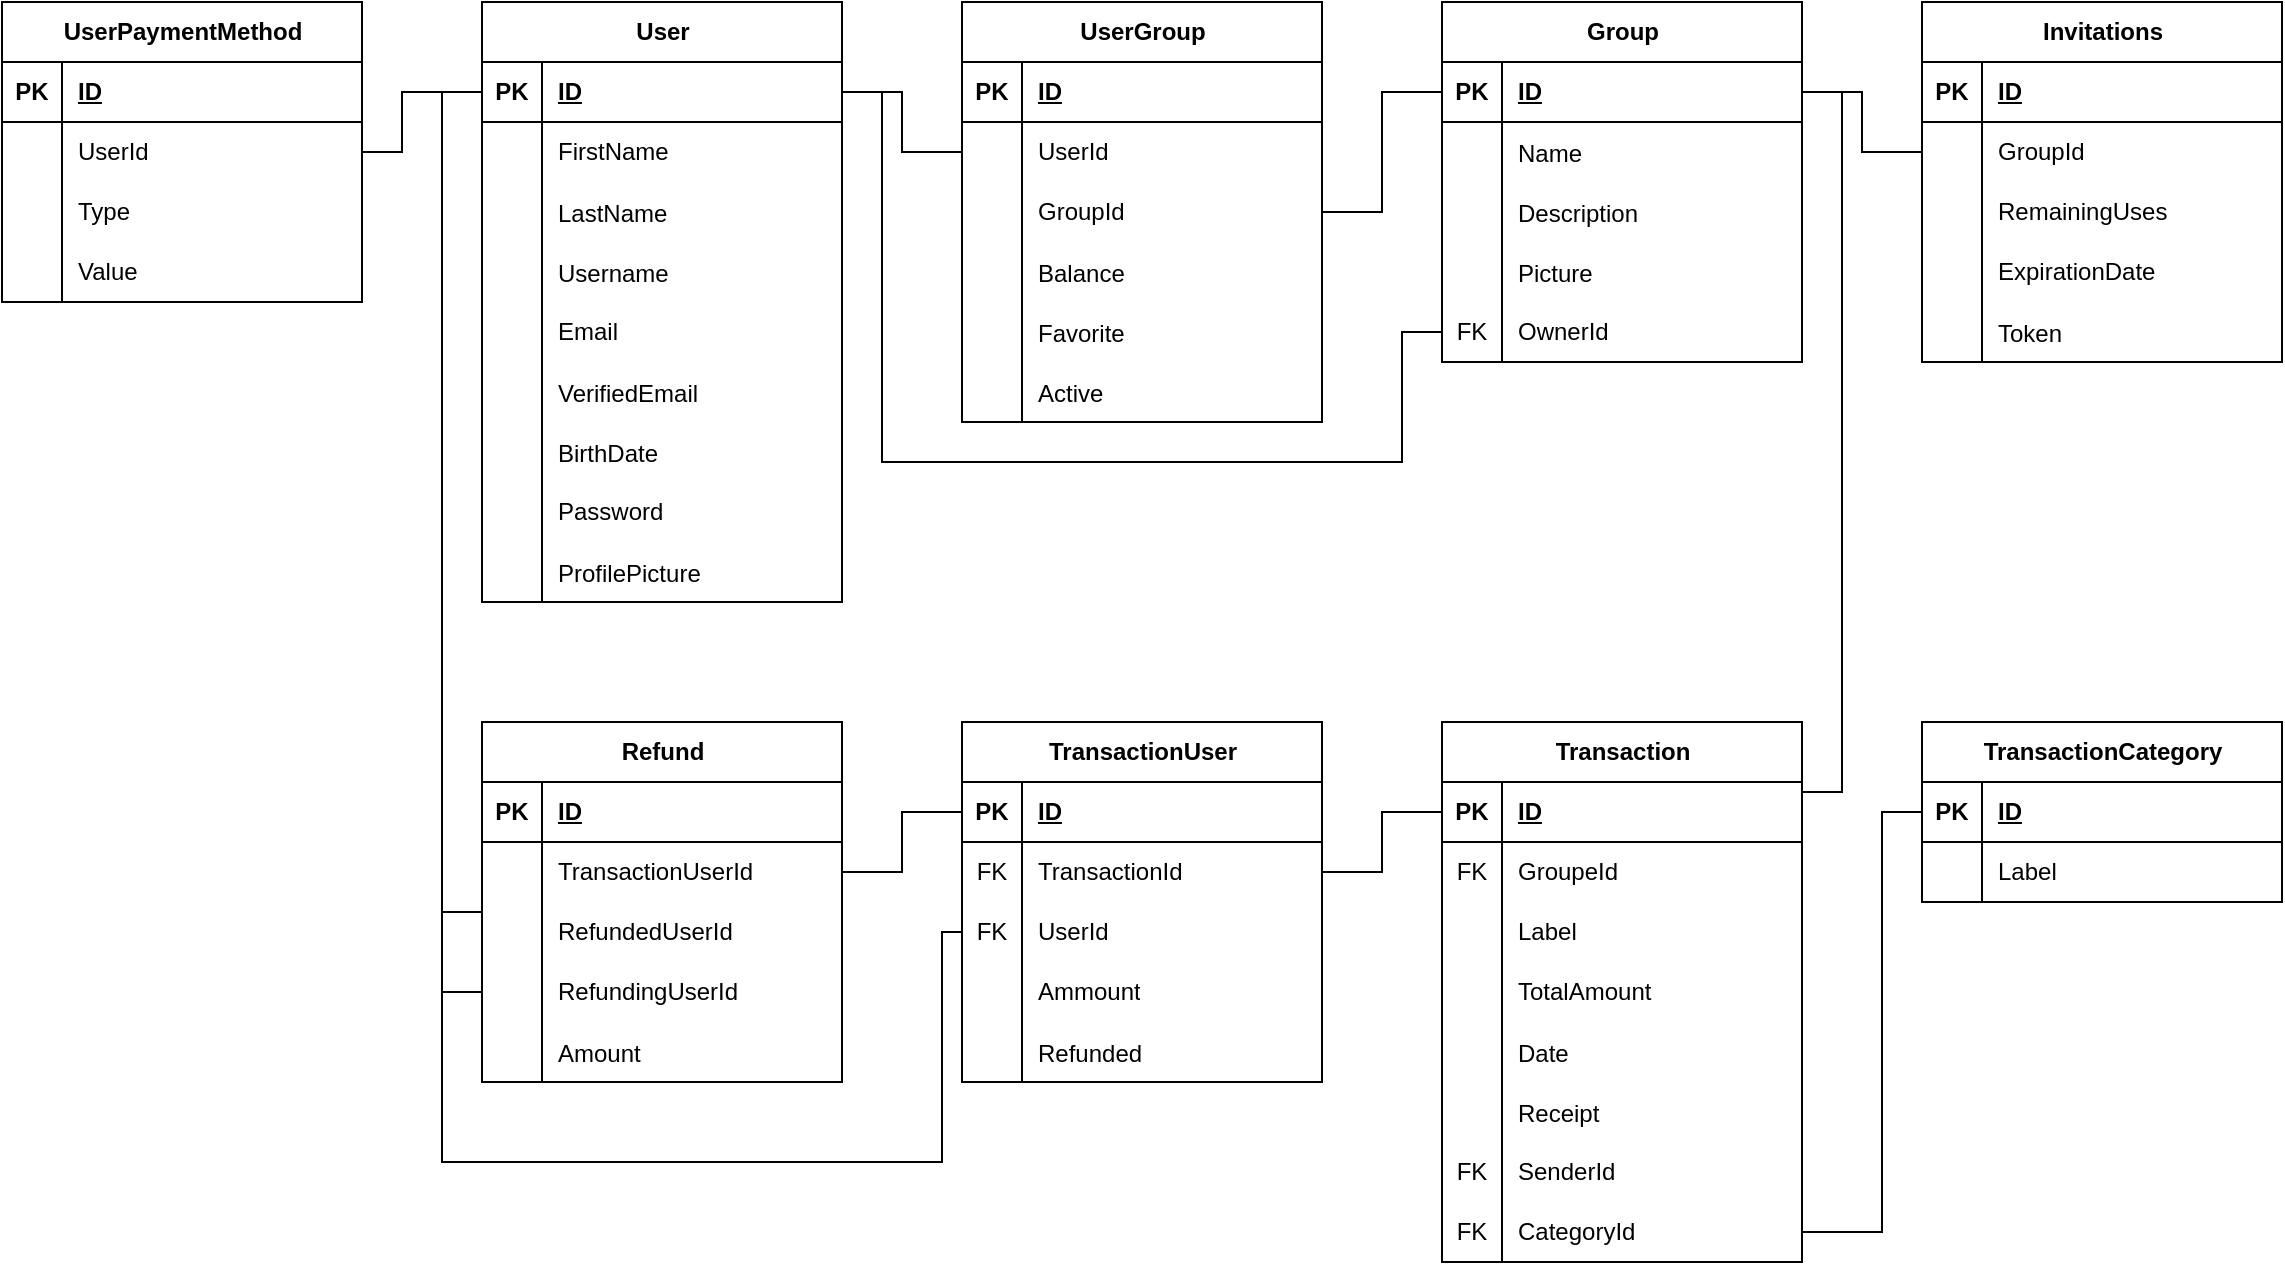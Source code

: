 <mxfile version="24.2.5" type="device">
  <diagram name="Page-1" id="dICfnIpHzRj3zlGAjCOL">
    <mxGraphModel dx="1050" dy="629" grid="1" gridSize="10" guides="1" tooltips="1" connect="1" arrows="1" fold="1" page="1" pageScale="1" pageWidth="1500" pageHeight="1500" math="0" shadow="0">
      <root>
        <mxCell id="0" />
        <mxCell id="1" parent="0" />
        <mxCell id="Q9TRvlxE_U3NsRy2zPiX-1" value="User" style="shape=table;startSize=30;container=1;collapsible=1;childLayout=tableLayout;fixedRows=1;rowLines=0;fontStyle=1;align=center;resizeLast=1;html=1;" parent="1" vertex="1">
          <mxGeometry x="280" y="40" width="180" height="300" as="geometry" />
        </mxCell>
        <mxCell id="Q9TRvlxE_U3NsRy2zPiX-2" value="" style="shape=tableRow;horizontal=0;startSize=0;swimlaneHead=0;swimlaneBody=0;fillColor=none;collapsible=0;dropTarget=0;points=[[0,0.5],[1,0.5]];portConstraint=eastwest;top=0;left=0;right=0;bottom=1;" parent="Q9TRvlxE_U3NsRy2zPiX-1" vertex="1">
          <mxGeometry y="30" width="180" height="30" as="geometry" />
        </mxCell>
        <mxCell id="Q9TRvlxE_U3NsRy2zPiX-3" value="PK" style="shape=partialRectangle;connectable=0;fillColor=none;top=0;left=0;bottom=0;right=0;fontStyle=1;overflow=hidden;whiteSpace=wrap;html=1;" parent="Q9TRvlxE_U3NsRy2zPiX-2" vertex="1">
          <mxGeometry width="30" height="30" as="geometry">
            <mxRectangle width="30" height="30" as="alternateBounds" />
          </mxGeometry>
        </mxCell>
        <mxCell id="Q9TRvlxE_U3NsRy2zPiX-4" value="ID" style="shape=partialRectangle;connectable=0;fillColor=none;top=0;left=0;bottom=0;right=0;align=left;spacingLeft=6;fontStyle=5;overflow=hidden;whiteSpace=wrap;html=1;" parent="Q9TRvlxE_U3NsRy2zPiX-2" vertex="1">
          <mxGeometry x="30" width="150" height="30" as="geometry">
            <mxRectangle width="150" height="30" as="alternateBounds" />
          </mxGeometry>
        </mxCell>
        <mxCell id="Q9TRvlxE_U3NsRy2zPiX-5" value="" style="shape=tableRow;horizontal=0;startSize=0;swimlaneHead=0;swimlaneBody=0;fillColor=none;collapsible=0;dropTarget=0;points=[[0,0.5],[1,0.5]];portConstraint=eastwest;top=0;left=0;right=0;bottom=0;" parent="Q9TRvlxE_U3NsRy2zPiX-1" vertex="1">
          <mxGeometry y="60" width="180" height="30" as="geometry" />
        </mxCell>
        <mxCell id="Q9TRvlxE_U3NsRy2zPiX-6" value="" style="shape=partialRectangle;connectable=0;fillColor=none;top=0;left=0;bottom=0;right=0;editable=1;overflow=hidden;whiteSpace=wrap;html=1;" parent="Q9TRvlxE_U3NsRy2zPiX-5" vertex="1">
          <mxGeometry width="30" height="30" as="geometry">
            <mxRectangle width="30" height="30" as="alternateBounds" />
          </mxGeometry>
        </mxCell>
        <mxCell id="Q9TRvlxE_U3NsRy2zPiX-7" value="FirstName" style="shape=partialRectangle;connectable=0;fillColor=none;top=0;left=0;bottom=0;right=0;align=left;spacingLeft=6;overflow=hidden;whiteSpace=wrap;html=1;" parent="Q9TRvlxE_U3NsRy2zPiX-5" vertex="1">
          <mxGeometry x="30" width="150" height="30" as="geometry">
            <mxRectangle width="150" height="30" as="alternateBounds" />
          </mxGeometry>
        </mxCell>
        <mxCell id="0mL77O75y9aw8C8HfroJ-33" value="" style="shape=tableRow;horizontal=0;startSize=0;swimlaneHead=0;swimlaneBody=0;fillColor=none;collapsible=0;dropTarget=0;points=[[0,0.5],[1,0.5]];portConstraint=eastwest;top=0;left=0;right=0;bottom=0;" parent="Q9TRvlxE_U3NsRy2zPiX-1" vertex="1">
          <mxGeometry y="90" width="180" height="30" as="geometry" />
        </mxCell>
        <mxCell id="0mL77O75y9aw8C8HfroJ-34" value="" style="shape=partialRectangle;connectable=0;fillColor=none;top=0;left=0;bottom=0;right=0;editable=1;overflow=hidden;" parent="0mL77O75y9aw8C8HfroJ-33" vertex="1">
          <mxGeometry width="30" height="30" as="geometry">
            <mxRectangle width="30" height="30" as="alternateBounds" />
          </mxGeometry>
        </mxCell>
        <mxCell id="0mL77O75y9aw8C8HfroJ-35" value="LastName" style="shape=partialRectangle;connectable=0;fillColor=none;top=0;left=0;bottom=0;right=0;align=left;spacingLeft=6;overflow=hidden;" parent="0mL77O75y9aw8C8HfroJ-33" vertex="1">
          <mxGeometry x="30" width="150" height="30" as="geometry">
            <mxRectangle width="150" height="30" as="alternateBounds" />
          </mxGeometry>
        </mxCell>
        <mxCell id="h4ENOzdAuDhGfrV0STLb-4" value="" style="shape=tableRow;horizontal=0;startSize=0;swimlaneHead=0;swimlaneBody=0;fillColor=none;collapsible=0;dropTarget=0;points=[[0,0.5],[1,0.5]];portConstraint=eastwest;top=0;left=0;right=0;bottom=0;" parent="Q9TRvlxE_U3NsRy2zPiX-1" vertex="1">
          <mxGeometry y="120" width="180" height="30" as="geometry" />
        </mxCell>
        <mxCell id="h4ENOzdAuDhGfrV0STLb-5" value="" style="shape=partialRectangle;connectable=0;fillColor=none;top=0;left=0;bottom=0;right=0;editable=1;overflow=hidden;" parent="h4ENOzdAuDhGfrV0STLb-4" vertex="1">
          <mxGeometry width="30" height="30" as="geometry">
            <mxRectangle width="30" height="30" as="alternateBounds" />
          </mxGeometry>
        </mxCell>
        <mxCell id="h4ENOzdAuDhGfrV0STLb-6" value="Username" style="shape=partialRectangle;connectable=0;fillColor=none;top=0;left=0;bottom=0;right=0;align=left;spacingLeft=6;overflow=hidden;" parent="h4ENOzdAuDhGfrV0STLb-4" vertex="1">
          <mxGeometry x="30" width="150" height="30" as="geometry">
            <mxRectangle width="150" height="30" as="alternateBounds" />
          </mxGeometry>
        </mxCell>
        <mxCell id="Q9TRvlxE_U3NsRy2zPiX-8" value="" style="shape=tableRow;horizontal=0;startSize=0;swimlaneHead=0;swimlaneBody=0;fillColor=none;collapsible=0;dropTarget=0;points=[[0,0.5],[1,0.5]];portConstraint=eastwest;top=0;left=0;right=0;bottom=0;" parent="Q9TRvlxE_U3NsRy2zPiX-1" vertex="1">
          <mxGeometry y="150" width="180" height="30" as="geometry" />
        </mxCell>
        <mxCell id="Q9TRvlxE_U3NsRy2zPiX-9" value="" style="shape=partialRectangle;connectable=0;fillColor=none;top=0;left=0;bottom=0;right=0;editable=1;overflow=hidden;whiteSpace=wrap;html=1;" parent="Q9TRvlxE_U3NsRy2zPiX-8" vertex="1">
          <mxGeometry width="30" height="30" as="geometry">
            <mxRectangle width="30" height="30" as="alternateBounds" />
          </mxGeometry>
        </mxCell>
        <mxCell id="Q9TRvlxE_U3NsRy2zPiX-10" value="Email" style="shape=partialRectangle;connectable=0;fillColor=none;top=0;left=0;bottom=0;right=0;align=left;spacingLeft=6;overflow=hidden;whiteSpace=wrap;html=1;" parent="Q9TRvlxE_U3NsRy2zPiX-8" vertex="1">
          <mxGeometry x="30" width="150" height="30" as="geometry">
            <mxRectangle width="150" height="30" as="alternateBounds" />
          </mxGeometry>
        </mxCell>
        <mxCell id="0mL77O75y9aw8C8HfroJ-1" value="" style="shape=tableRow;horizontal=0;startSize=0;swimlaneHead=0;swimlaneBody=0;fillColor=none;collapsible=0;dropTarget=0;points=[[0,0.5],[1,0.5]];portConstraint=eastwest;top=0;left=0;right=0;bottom=0;" parent="Q9TRvlxE_U3NsRy2zPiX-1" vertex="1">
          <mxGeometry y="180" width="180" height="30" as="geometry" />
        </mxCell>
        <mxCell id="0mL77O75y9aw8C8HfroJ-2" value="" style="shape=partialRectangle;connectable=0;fillColor=none;top=0;left=0;bottom=0;right=0;editable=1;overflow=hidden;" parent="0mL77O75y9aw8C8HfroJ-1" vertex="1">
          <mxGeometry width="30" height="30" as="geometry">
            <mxRectangle width="30" height="30" as="alternateBounds" />
          </mxGeometry>
        </mxCell>
        <mxCell id="0mL77O75y9aw8C8HfroJ-3" value="VerifiedEmail" style="shape=partialRectangle;connectable=0;fillColor=none;top=0;left=0;bottom=0;right=0;align=left;spacingLeft=6;overflow=hidden;" parent="0mL77O75y9aw8C8HfroJ-1" vertex="1">
          <mxGeometry x="30" width="150" height="30" as="geometry">
            <mxRectangle width="150" height="30" as="alternateBounds" />
          </mxGeometry>
        </mxCell>
        <mxCell id="h4ENOzdAuDhGfrV0STLb-1" value="" style="shape=tableRow;horizontal=0;startSize=0;swimlaneHead=0;swimlaneBody=0;fillColor=none;collapsible=0;dropTarget=0;points=[[0,0.5],[1,0.5]];portConstraint=eastwest;top=0;left=0;right=0;bottom=0;" parent="Q9TRvlxE_U3NsRy2zPiX-1" vertex="1">
          <mxGeometry y="210" width="180" height="30" as="geometry" />
        </mxCell>
        <mxCell id="h4ENOzdAuDhGfrV0STLb-2" value="" style="shape=partialRectangle;connectable=0;fillColor=none;top=0;left=0;bottom=0;right=0;editable=1;overflow=hidden;" parent="h4ENOzdAuDhGfrV0STLb-1" vertex="1">
          <mxGeometry width="30" height="30" as="geometry">
            <mxRectangle width="30" height="30" as="alternateBounds" />
          </mxGeometry>
        </mxCell>
        <mxCell id="h4ENOzdAuDhGfrV0STLb-3" value="BirthDate" style="shape=partialRectangle;connectable=0;fillColor=none;top=0;left=0;bottom=0;right=0;align=left;spacingLeft=6;overflow=hidden;" parent="h4ENOzdAuDhGfrV0STLb-1" vertex="1">
          <mxGeometry x="30" width="150" height="30" as="geometry">
            <mxRectangle width="150" height="30" as="alternateBounds" />
          </mxGeometry>
        </mxCell>
        <mxCell id="Q9TRvlxE_U3NsRy2zPiX-11" value="" style="shape=tableRow;horizontal=0;startSize=0;swimlaneHead=0;swimlaneBody=0;fillColor=none;collapsible=0;dropTarget=0;points=[[0,0.5],[1,0.5]];portConstraint=eastwest;top=0;left=0;right=0;bottom=0;" parent="Q9TRvlxE_U3NsRy2zPiX-1" vertex="1">
          <mxGeometry y="240" width="180" height="30" as="geometry" />
        </mxCell>
        <mxCell id="Q9TRvlxE_U3NsRy2zPiX-12" value="" style="shape=partialRectangle;connectable=0;fillColor=none;top=0;left=0;bottom=0;right=0;editable=1;overflow=hidden;whiteSpace=wrap;html=1;" parent="Q9TRvlxE_U3NsRy2zPiX-11" vertex="1">
          <mxGeometry width="30" height="30" as="geometry">
            <mxRectangle width="30" height="30" as="alternateBounds" />
          </mxGeometry>
        </mxCell>
        <mxCell id="Q9TRvlxE_U3NsRy2zPiX-13" value="Password" style="shape=partialRectangle;connectable=0;fillColor=none;top=0;left=0;bottom=0;right=0;align=left;spacingLeft=6;overflow=hidden;whiteSpace=wrap;html=1;" parent="Q9TRvlxE_U3NsRy2zPiX-11" vertex="1">
          <mxGeometry x="30" width="150" height="30" as="geometry">
            <mxRectangle width="150" height="30" as="alternateBounds" />
          </mxGeometry>
        </mxCell>
        <mxCell id="eYd8z5ti8lyEU6Po_vvM-1" value="" style="shape=tableRow;horizontal=0;startSize=0;swimlaneHead=0;swimlaneBody=0;fillColor=none;collapsible=0;dropTarget=0;points=[[0,0.5],[1,0.5]];portConstraint=eastwest;top=0;left=0;right=0;bottom=0;" parent="Q9TRvlxE_U3NsRy2zPiX-1" vertex="1">
          <mxGeometry y="270" width="180" height="30" as="geometry" />
        </mxCell>
        <mxCell id="eYd8z5ti8lyEU6Po_vvM-2" value="" style="shape=partialRectangle;connectable=0;fillColor=none;top=0;left=0;bottom=0;right=0;editable=1;overflow=hidden;" parent="eYd8z5ti8lyEU6Po_vvM-1" vertex="1">
          <mxGeometry width="30" height="30" as="geometry">
            <mxRectangle width="30" height="30" as="alternateBounds" />
          </mxGeometry>
        </mxCell>
        <mxCell id="eYd8z5ti8lyEU6Po_vvM-3" value="ProfilePicture" style="shape=partialRectangle;connectable=0;fillColor=none;top=0;left=0;bottom=0;right=0;align=left;spacingLeft=6;overflow=hidden;" parent="eYd8z5ti8lyEU6Po_vvM-1" vertex="1">
          <mxGeometry x="30" width="150" height="30" as="geometry">
            <mxRectangle width="150" height="30" as="alternateBounds" />
          </mxGeometry>
        </mxCell>
        <mxCell id="Q9TRvlxE_U3NsRy2zPiX-18" value="Group" style="shape=table;startSize=30;container=1;collapsible=1;childLayout=tableLayout;fixedRows=1;rowLines=0;fontStyle=1;align=center;resizeLast=1;html=1;" parent="1" vertex="1">
          <mxGeometry x="760" y="40" width="180" height="180" as="geometry" />
        </mxCell>
        <mxCell id="Q9TRvlxE_U3NsRy2zPiX-19" value="" style="shape=tableRow;horizontal=0;startSize=0;swimlaneHead=0;swimlaneBody=0;fillColor=none;collapsible=0;dropTarget=0;points=[[0,0.5],[1,0.5]];portConstraint=eastwest;top=0;left=0;right=0;bottom=1;" parent="Q9TRvlxE_U3NsRy2zPiX-18" vertex="1">
          <mxGeometry y="30" width="180" height="30" as="geometry" />
        </mxCell>
        <mxCell id="Q9TRvlxE_U3NsRy2zPiX-20" value="PK" style="shape=partialRectangle;connectable=0;fillColor=none;top=0;left=0;bottom=0;right=0;fontStyle=1;overflow=hidden;whiteSpace=wrap;html=1;" parent="Q9TRvlxE_U3NsRy2zPiX-19" vertex="1">
          <mxGeometry width="30" height="30" as="geometry">
            <mxRectangle width="30" height="30" as="alternateBounds" />
          </mxGeometry>
        </mxCell>
        <mxCell id="Q9TRvlxE_U3NsRy2zPiX-21" value="ID" style="shape=partialRectangle;connectable=0;fillColor=none;top=0;left=0;bottom=0;right=0;align=left;spacingLeft=6;fontStyle=5;overflow=hidden;whiteSpace=wrap;html=1;" parent="Q9TRvlxE_U3NsRy2zPiX-19" vertex="1">
          <mxGeometry x="30" width="150" height="30" as="geometry">
            <mxRectangle width="150" height="30" as="alternateBounds" />
          </mxGeometry>
        </mxCell>
        <mxCell id="eYd8z5ti8lyEU6Po_vvM-51" value="" style="shape=tableRow;horizontal=0;startSize=0;swimlaneHead=0;swimlaneBody=0;fillColor=none;collapsible=0;dropTarget=0;points=[[0,0.5],[1,0.5]];portConstraint=eastwest;top=0;left=0;right=0;bottom=0;" parent="Q9TRvlxE_U3NsRy2zPiX-18" vertex="1">
          <mxGeometry y="60" width="180" height="30" as="geometry" />
        </mxCell>
        <mxCell id="eYd8z5ti8lyEU6Po_vvM-52" value="" style="shape=partialRectangle;connectable=0;fillColor=none;top=0;left=0;bottom=0;right=0;editable=1;overflow=hidden;" parent="eYd8z5ti8lyEU6Po_vvM-51" vertex="1">
          <mxGeometry width="30" height="30" as="geometry">
            <mxRectangle width="30" height="30" as="alternateBounds" />
          </mxGeometry>
        </mxCell>
        <mxCell id="eYd8z5ti8lyEU6Po_vvM-53" value="Name" style="shape=partialRectangle;connectable=0;fillColor=none;top=0;left=0;bottom=0;right=0;align=left;spacingLeft=6;overflow=hidden;" parent="eYd8z5ti8lyEU6Po_vvM-51" vertex="1">
          <mxGeometry x="30" width="150" height="30" as="geometry">
            <mxRectangle width="150" height="30" as="alternateBounds" />
          </mxGeometry>
        </mxCell>
        <mxCell id="0mL77O75y9aw8C8HfroJ-7" value="" style="shape=tableRow;horizontal=0;startSize=0;swimlaneHead=0;swimlaneBody=0;fillColor=none;collapsible=0;dropTarget=0;points=[[0,0.5],[1,0.5]];portConstraint=eastwest;top=0;left=0;right=0;bottom=0;" parent="Q9TRvlxE_U3NsRy2zPiX-18" vertex="1">
          <mxGeometry y="90" width="180" height="30" as="geometry" />
        </mxCell>
        <mxCell id="0mL77O75y9aw8C8HfroJ-8" value="" style="shape=partialRectangle;connectable=0;fillColor=none;top=0;left=0;bottom=0;right=0;editable=1;overflow=hidden;" parent="0mL77O75y9aw8C8HfroJ-7" vertex="1">
          <mxGeometry width="30" height="30" as="geometry">
            <mxRectangle width="30" height="30" as="alternateBounds" />
          </mxGeometry>
        </mxCell>
        <mxCell id="0mL77O75y9aw8C8HfroJ-9" value="Description" style="shape=partialRectangle;connectable=0;fillColor=none;top=0;left=0;bottom=0;right=0;align=left;spacingLeft=6;overflow=hidden;" parent="0mL77O75y9aw8C8HfroJ-7" vertex="1">
          <mxGeometry x="30" width="150" height="30" as="geometry">
            <mxRectangle width="150" height="30" as="alternateBounds" />
          </mxGeometry>
        </mxCell>
        <mxCell id="0mL77O75y9aw8C8HfroJ-10" value="" style="shape=tableRow;horizontal=0;startSize=0;swimlaneHead=0;swimlaneBody=0;fillColor=none;collapsible=0;dropTarget=0;points=[[0,0.5],[1,0.5]];portConstraint=eastwest;top=0;left=0;right=0;bottom=0;" parent="Q9TRvlxE_U3NsRy2zPiX-18" vertex="1">
          <mxGeometry y="120" width="180" height="30" as="geometry" />
        </mxCell>
        <mxCell id="0mL77O75y9aw8C8HfroJ-11" value="" style="shape=partialRectangle;connectable=0;fillColor=none;top=0;left=0;bottom=0;right=0;editable=1;overflow=hidden;" parent="0mL77O75y9aw8C8HfroJ-10" vertex="1">
          <mxGeometry width="30" height="30" as="geometry">
            <mxRectangle width="30" height="30" as="alternateBounds" />
          </mxGeometry>
        </mxCell>
        <mxCell id="0mL77O75y9aw8C8HfroJ-12" value="Picture" style="shape=partialRectangle;connectable=0;fillColor=none;top=0;left=0;bottom=0;right=0;align=left;spacingLeft=6;overflow=hidden;" parent="0mL77O75y9aw8C8HfroJ-10" vertex="1">
          <mxGeometry x="30" width="150" height="30" as="geometry">
            <mxRectangle width="150" height="30" as="alternateBounds" />
          </mxGeometry>
        </mxCell>
        <mxCell id="qeJDPoLPj1U3H1TJBZwJ-5" value="" style="shape=tableRow;horizontal=0;startSize=0;swimlaneHead=0;swimlaneBody=0;fillColor=none;collapsible=0;dropTarget=0;points=[[0,0.5],[1,0.5]];portConstraint=eastwest;top=0;left=0;right=0;bottom=0;" parent="Q9TRvlxE_U3NsRy2zPiX-18" vertex="1">
          <mxGeometry y="150" width="180" height="30" as="geometry" />
        </mxCell>
        <mxCell id="qeJDPoLPj1U3H1TJBZwJ-6" value="FK" style="shape=partialRectangle;connectable=0;fillColor=none;top=0;left=0;bottom=0;right=0;fontStyle=0;overflow=hidden;whiteSpace=wrap;html=1;" parent="qeJDPoLPj1U3H1TJBZwJ-5" vertex="1">
          <mxGeometry width="30" height="30" as="geometry">
            <mxRectangle width="30" height="30" as="alternateBounds" />
          </mxGeometry>
        </mxCell>
        <mxCell id="qeJDPoLPj1U3H1TJBZwJ-7" value="OwnerId" style="shape=partialRectangle;connectable=0;fillColor=none;top=0;left=0;bottom=0;right=0;align=left;spacingLeft=6;fontStyle=0;overflow=hidden;whiteSpace=wrap;html=1;" parent="qeJDPoLPj1U3H1TJBZwJ-5" vertex="1">
          <mxGeometry x="30" width="150" height="30" as="geometry">
            <mxRectangle width="150" height="30" as="alternateBounds" />
          </mxGeometry>
        </mxCell>
        <mxCell id="eYd8z5ti8lyEU6Po_vvM-4" value="Transaction" style="shape=table;startSize=30;container=1;collapsible=1;childLayout=tableLayout;fixedRows=1;rowLines=0;fontStyle=1;align=center;resizeLast=1;html=1;" parent="1" vertex="1">
          <mxGeometry x="760" y="400" width="180" height="270" as="geometry">
            <mxRectangle x="520" y="360" width="110" height="30" as="alternateBounds" />
          </mxGeometry>
        </mxCell>
        <mxCell id="eYd8z5ti8lyEU6Po_vvM-5" value="" style="shape=tableRow;horizontal=0;startSize=0;swimlaneHead=0;swimlaneBody=0;fillColor=none;collapsible=0;dropTarget=0;points=[[0,0.5],[1,0.5]];portConstraint=eastwest;top=0;left=0;right=0;bottom=1;" parent="eYd8z5ti8lyEU6Po_vvM-4" vertex="1">
          <mxGeometry y="30" width="180" height="30" as="geometry" />
        </mxCell>
        <mxCell id="eYd8z5ti8lyEU6Po_vvM-6" value="PK" style="shape=partialRectangle;connectable=0;fillColor=none;top=0;left=0;bottom=0;right=0;fontStyle=1;overflow=hidden;whiteSpace=wrap;html=1;" parent="eYd8z5ti8lyEU6Po_vvM-5" vertex="1">
          <mxGeometry width="30" height="30" as="geometry">
            <mxRectangle width="30" height="30" as="alternateBounds" />
          </mxGeometry>
        </mxCell>
        <mxCell id="eYd8z5ti8lyEU6Po_vvM-7" value="ID" style="shape=partialRectangle;connectable=0;fillColor=none;top=0;left=0;bottom=0;right=0;align=left;spacingLeft=6;fontStyle=5;overflow=hidden;whiteSpace=wrap;html=1;" parent="eYd8z5ti8lyEU6Po_vvM-5" vertex="1">
          <mxGeometry x="30" width="150" height="30" as="geometry">
            <mxRectangle width="150" height="30" as="alternateBounds" />
          </mxGeometry>
        </mxCell>
        <mxCell id="eYd8z5ti8lyEU6Po_vvM-23" value="" style="shape=tableRow;horizontal=0;startSize=0;swimlaneHead=0;swimlaneBody=0;fillColor=none;collapsible=0;dropTarget=0;points=[[0,0.5],[1,0.5]];portConstraint=eastwest;top=0;left=0;right=0;bottom=0;" parent="eYd8z5ti8lyEU6Po_vvM-4" vertex="1">
          <mxGeometry y="60" width="180" height="30" as="geometry" />
        </mxCell>
        <mxCell id="eYd8z5ti8lyEU6Po_vvM-24" value="FK" style="shape=partialRectangle;connectable=0;fillColor=none;top=0;left=0;bottom=0;right=0;fontStyle=0;overflow=hidden;whiteSpace=wrap;html=1;" parent="eYd8z5ti8lyEU6Po_vvM-23" vertex="1">
          <mxGeometry width="30" height="30" as="geometry">
            <mxRectangle width="30" height="30" as="alternateBounds" />
          </mxGeometry>
        </mxCell>
        <mxCell id="eYd8z5ti8lyEU6Po_vvM-25" value="GroupeId" style="shape=partialRectangle;connectable=0;fillColor=none;top=0;left=0;bottom=0;right=0;align=left;spacingLeft=6;fontStyle=0;overflow=hidden;whiteSpace=wrap;html=1;" parent="eYd8z5ti8lyEU6Po_vvM-23" vertex="1">
          <mxGeometry x="30" width="150" height="30" as="geometry">
            <mxRectangle width="150" height="30" as="alternateBounds" />
          </mxGeometry>
        </mxCell>
        <mxCell id="eYd8z5ti8lyEU6Po_vvM-8" value="" style="shape=tableRow;horizontal=0;startSize=0;swimlaneHead=0;swimlaneBody=0;fillColor=none;collapsible=0;dropTarget=0;points=[[0,0.5],[1,0.5]];portConstraint=eastwest;top=0;left=0;right=0;bottom=0;" parent="eYd8z5ti8lyEU6Po_vvM-4" vertex="1">
          <mxGeometry y="90" width="180" height="30" as="geometry" />
        </mxCell>
        <mxCell id="eYd8z5ti8lyEU6Po_vvM-9" value="" style="shape=partialRectangle;connectable=0;fillColor=none;top=0;left=0;bottom=0;right=0;editable=1;overflow=hidden;whiteSpace=wrap;html=1;" parent="eYd8z5ti8lyEU6Po_vvM-8" vertex="1">
          <mxGeometry width="30" height="30" as="geometry">
            <mxRectangle width="30" height="30" as="alternateBounds" />
          </mxGeometry>
        </mxCell>
        <mxCell id="eYd8z5ti8lyEU6Po_vvM-10" value="Label" style="shape=partialRectangle;connectable=0;fillColor=none;top=0;left=0;bottom=0;right=0;align=left;spacingLeft=6;overflow=hidden;whiteSpace=wrap;html=1;" parent="eYd8z5ti8lyEU6Po_vvM-8" vertex="1">
          <mxGeometry x="30" width="150" height="30" as="geometry">
            <mxRectangle width="150" height="30" as="alternateBounds" />
          </mxGeometry>
        </mxCell>
        <mxCell id="eYd8z5ti8lyEU6Po_vvM-14" value="" style="shape=tableRow;horizontal=0;startSize=0;swimlaneHead=0;swimlaneBody=0;fillColor=none;collapsible=0;dropTarget=0;points=[[0,0.5],[1,0.5]];portConstraint=eastwest;top=0;left=0;right=0;bottom=0;" parent="eYd8z5ti8lyEU6Po_vvM-4" vertex="1">
          <mxGeometry y="120" width="180" height="30" as="geometry" />
        </mxCell>
        <mxCell id="eYd8z5ti8lyEU6Po_vvM-15" value="" style="shape=partialRectangle;connectable=0;fillColor=none;top=0;left=0;bottom=0;right=0;editable=1;overflow=hidden;whiteSpace=wrap;html=1;" parent="eYd8z5ti8lyEU6Po_vvM-14" vertex="1">
          <mxGeometry width="30" height="30" as="geometry">
            <mxRectangle width="30" height="30" as="alternateBounds" />
          </mxGeometry>
        </mxCell>
        <mxCell id="eYd8z5ti8lyEU6Po_vvM-16" value="TotalAmount" style="shape=partialRectangle;connectable=0;fillColor=none;top=0;left=0;bottom=0;right=0;align=left;spacingLeft=6;overflow=hidden;whiteSpace=wrap;html=1;" parent="eYd8z5ti8lyEU6Po_vvM-14" vertex="1">
          <mxGeometry x="30" width="150" height="30" as="geometry">
            <mxRectangle width="150" height="30" as="alternateBounds" />
          </mxGeometry>
        </mxCell>
        <mxCell id="eYd8z5ti8lyEU6Po_vvM-17" value="" style="shape=tableRow;horizontal=0;startSize=0;swimlaneHead=0;swimlaneBody=0;fillColor=none;collapsible=0;dropTarget=0;points=[[0,0.5],[1,0.5]];portConstraint=eastwest;top=0;left=0;right=0;bottom=0;" parent="eYd8z5ti8lyEU6Po_vvM-4" vertex="1">
          <mxGeometry y="150" width="180" height="30" as="geometry" />
        </mxCell>
        <mxCell id="eYd8z5ti8lyEU6Po_vvM-18" value="" style="shape=partialRectangle;connectable=0;fillColor=none;top=0;left=0;bottom=0;right=0;editable=1;overflow=hidden;" parent="eYd8z5ti8lyEU6Po_vvM-17" vertex="1">
          <mxGeometry width="30" height="30" as="geometry">
            <mxRectangle width="30" height="30" as="alternateBounds" />
          </mxGeometry>
        </mxCell>
        <mxCell id="eYd8z5ti8lyEU6Po_vvM-19" value="Date" style="shape=partialRectangle;connectable=0;fillColor=none;top=0;left=0;bottom=0;right=0;align=left;spacingLeft=6;overflow=hidden;" parent="eYd8z5ti8lyEU6Po_vvM-17" vertex="1">
          <mxGeometry x="30" width="150" height="30" as="geometry">
            <mxRectangle width="150" height="30" as="alternateBounds" />
          </mxGeometry>
        </mxCell>
        <mxCell id="eYd8z5ti8lyEU6Po_vvM-20" value="" style="shape=tableRow;horizontal=0;startSize=0;swimlaneHead=0;swimlaneBody=0;fillColor=none;collapsible=0;dropTarget=0;points=[[0,0.5],[1,0.5]];portConstraint=eastwest;top=0;left=0;right=0;bottom=0;" parent="eYd8z5ti8lyEU6Po_vvM-4" vertex="1">
          <mxGeometry y="180" width="180" height="30" as="geometry" />
        </mxCell>
        <mxCell id="eYd8z5ti8lyEU6Po_vvM-21" value="" style="shape=partialRectangle;connectable=0;fillColor=none;top=0;left=0;bottom=0;right=0;editable=1;overflow=hidden;" parent="eYd8z5ti8lyEU6Po_vvM-20" vertex="1">
          <mxGeometry width="30" height="30" as="geometry">
            <mxRectangle width="30" height="30" as="alternateBounds" />
          </mxGeometry>
        </mxCell>
        <mxCell id="eYd8z5ti8lyEU6Po_vvM-22" value="Receipt" style="shape=partialRectangle;connectable=0;fillColor=none;top=0;left=0;bottom=0;right=0;align=left;spacingLeft=6;overflow=hidden;" parent="eYd8z5ti8lyEU6Po_vvM-20" vertex="1">
          <mxGeometry x="30" width="150" height="30" as="geometry">
            <mxRectangle width="150" height="30" as="alternateBounds" />
          </mxGeometry>
        </mxCell>
        <mxCell id="eYd8z5ti8lyEU6Po_vvM-26" value="" style="shape=tableRow;horizontal=0;startSize=0;swimlaneHead=0;swimlaneBody=0;fillColor=none;collapsible=0;dropTarget=0;points=[[0,0.5],[1,0.5]];portConstraint=eastwest;top=0;left=0;right=0;bottom=0;" parent="eYd8z5ti8lyEU6Po_vvM-4" vertex="1">
          <mxGeometry y="210" width="180" height="30" as="geometry" />
        </mxCell>
        <mxCell id="eYd8z5ti8lyEU6Po_vvM-27" value="FK" style="shape=partialRectangle;connectable=0;fillColor=none;top=0;left=0;bottom=0;right=0;fontStyle=0;overflow=hidden;whiteSpace=wrap;html=1;" parent="eYd8z5ti8lyEU6Po_vvM-26" vertex="1">
          <mxGeometry width="30" height="30" as="geometry">
            <mxRectangle width="30" height="30" as="alternateBounds" />
          </mxGeometry>
        </mxCell>
        <mxCell id="eYd8z5ti8lyEU6Po_vvM-28" value="SenderId" style="shape=partialRectangle;connectable=0;fillColor=none;top=0;left=0;bottom=0;right=0;align=left;spacingLeft=6;fontStyle=0;overflow=hidden;whiteSpace=wrap;html=1;" parent="eYd8z5ti8lyEU6Po_vvM-26" vertex="1">
          <mxGeometry x="30" width="150" height="30" as="geometry">
            <mxRectangle width="150" height="30" as="alternateBounds" />
          </mxGeometry>
        </mxCell>
        <mxCell id="eYd8z5ti8lyEU6Po_vvM-29" value="" style="shape=tableRow;horizontal=0;startSize=0;swimlaneHead=0;swimlaneBody=0;fillColor=none;collapsible=0;dropTarget=0;points=[[0,0.5],[1,0.5]];portConstraint=eastwest;top=0;left=0;right=0;bottom=0;" parent="eYd8z5ti8lyEU6Po_vvM-4" vertex="1">
          <mxGeometry y="240" width="180" height="30" as="geometry" />
        </mxCell>
        <mxCell id="eYd8z5ti8lyEU6Po_vvM-30" value="FK" style="shape=partialRectangle;connectable=0;fillColor=none;top=0;left=0;bottom=0;right=0;fontStyle=0;overflow=hidden;whiteSpace=wrap;html=1;" parent="eYd8z5ti8lyEU6Po_vvM-29" vertex="1">
          <mxGeometry width="30" height="30" as="geometry">
            <mxRectangle width="30" height="30" as="alternateBounds" />
          </mxGeometry>
        </mxCell>
        <mxCell id="eYd8z5ti8lyEU6Po_vvM-31" value="CategoryId" style="shape=partialRectangle;connectable=0;fillColor=none;top=0;left=0;bottom=0;right=0;align=left;spacingLeft=6;fontStyle=0;overflow=hidden;whiteSpace=wrap;html=1;" parent="eYd8z5ti8lyEU6Po_vvM-29" vertex="1">
          <mxGeometry x="30" width="150" height="30" as="geometry">
            <mxRectangle width="150" height="30" as="alternateBounds" />
          </mxGeometry>
        </mxCell>
        <mxCell id="eYd8z5ti8lyEU6Po_vvM-32" value="TransactionCategory" style="shape=table;startSize=30;container=1;collapsible=1;childLayout=tableLayout;fixedRows=1;rowLines=0;fontStyle=1;align=center;resizeLast=1;html=1;" parent="1" vertex="1">
          <mxGeometry x="1000" y="400" width="180" height="90" as="geometry" />
        </mxCell>
        <mxCell id="eYd8z5ti8lyEU6Po_vvM-33" value="" style="shape=tableRow;horizontal=0;startSize=0;swimlaneHead=0;swimlaneBody=0;fillColor=none;collapsible=0;dropTarget=0;points=[[0,0.5],[1,0.5]];portConstraint=eastwest;top=0;left=0;right=0;bottom=1;" parent="eYd8z5ti8lyEU6Po_vvM-32" vertex="1">
          <mxGeometry y="30" width="180" height="30" as="geometry" />
        </mxCell>
        <mxCell id="eYd8z5ti8lyEU6Po_vvM-34" value="PK" style="shape=partialRectangle;connectable=0;fillColor=none;top=0;left=0;bottom=0;right=0;fontStyle=1;overflow=hidden;whiteSpace=wrap;html=1;" parent="eYd8z5ti8lyEU6Po_vvM-33" vertex="1">
          <mxGeometry width="30" height="30" as="geometry">
            <mxRectangle width="30" height="30" as="alternateBounds" />
          </mxGeometry>
        </mxCell>
        <mxCell id="eYd8z5ti8lyEU6Po_vvM-35" value="ID" style="shape=partialRectangle;connectable=0;fillColor=none;top=0;left=0;bottom=0;right=0;align=left;spacingLeft=6;fontStyle=5;overflow=hidden;whiteSpace=wrap;html=1;" parent="eYd8z5ti8lyEU6Po_vvM-33" vertex="1">
          <mxGeometry x="30" width="150" height="30" as="geometry">
            <mxRectangle width="150" height="30" as="alternateBounds" />
          </mxGeometry>
        </mxCell>
        <mxCell id="eYd8z5ti8lyEU6Po_vvM-36" value="" style="shape=tableRow;horizontal=0;startSize=0;swimlaneHead=0;swimlaneBody=0;fillColor=none;collapsible=0;dropTarget=0;points=[[0,0.5],[1,0.5]];portConstraint=eastwest;top=0;left=0;right=0;bottom=0;" parent="eYd8z5ti8lyEU6Po_vvM-32" vertex="1">
          <mxGeometry y="60" width="180" height="30" as="geometry" />
        </mxCell>
        <mxCell id="eYd8z5ti8lyEU6Po_vvM-37" value="" style="shape=partialRectangle;connectable=0;fillColor=none;top=0;left=0;bottom=0;right=0;editable=1;overflow=hidden;whiteSpace=wrap;html=1;" parent="eYd8z5ti8lyEU6Po_vvM-36" vertex="1">
          <mxGeometry width="30" height="30" as="geometry">
            <mxRectangle width="30" height="30" as="alternateBounds" />
          </mxGeometry>
        </mxCell>
        <mxCell id="eYd8z5ti8lyEU6Po_vvM-38" value="Label" style="shape=partialRectangle;connectable=0;fillColor=none;top=0;left=0;bottom=0;right=0;align=left;spacingLeft=6;overflow=hidden;whiteSpace=wrap;html=1;" parent="eYd8z5ti8lyEU6Po_vvM-36" vertex="1">
          <mxGeometry x="30" width="150" height="30" as="geometry">
            <mxRectangle width="150" height="30" as="alternateBounds" />
          </mxGeometry>
        </mxCell>
        <mxCell id="0mL77O75y9aw8C8HfroJ-13" value="UserGroup" style="shape=table;startSize=30;container=1;collapsible=1;childLayout=tableLayout;fixedRows=1;rowLines=0;fontStyle=1;align=center;resizeLast=1;html=1;" parent="1" vertex="1">
          <mxGeometry x="520" y="40" width="180" height="210" as="geometry" />
        </mxCell>
        <mxCell id="0mL77O75y9aw8C8HfroJ-14" value="" style="shape=tableRow;horizontal=0;startSize=0;swimlaneHead=0;swimlaneBody=0;fillColor=none;collapsible=0;dropTarget=0;points=[[0,0.5],[1,0.5]];portConstraint=eastwest;top=0;left=0;right=0;bottom=1;" parent="0mL77O75y9aw8C8HfroJ-13" vertex="1">
          <mxGeometry y="30" width="180" height="30" as="geometry" />
        </mxCell>
        <mxCell id="0mL77O75y9aw8C8HfroJ-15" value="PK" style="shape=partialRectangle;connectable=0;fillColor=none;top=0;left=0;bottom=0;right=0;fontStyle=1;overflow=hidden;whiteSpace=wrap;html=1;" parent="0mL77O75y9aw8C8HfroJ-14" vertex="1">
          <mxGeometry width="30" height="30" as="geometry">
            <mxRectangle width="30" height="30" as="alternateBounds" />
          </mxGeometry>
        </mxCell>
        <mxCell id="0mL77O75y9aw8C8HfroJ-16" value="ID" style="shape=partialRectangle;connectable=0;fillColor=none;top=0;left=0;bottom=0;right=0;align=left;spacingLeft=6;fontStyle=5;overflow=hidden;whiteSpace=wrap;html=1;" parent="0mL77O75y9aw8C8HfroJ-14" vertex="1">
          <mxGeometry x="30" width="150" height="30" as="geometry">
            <mxRectangle width="150" height="30" as="alternateBounds" />
          </mxGeometry>
        </mxCell>
        <mxCell id="0mL77O75y9aw8C8HfroJ-17" value="" style="shape=tableRow;horizontal=0;startSize=0;swimlaneHead=0;swimlaneBody=0;fillColor=none;collapsible=0;dropTarget=0;points=[[0,0.5],[1,0.5]];portConstraint=eastwest;top=0;left=0;right=0;bottom=0;" parent="0mL77O75y9aw8C8HfroJ-13" vertex="1">
          <mxGeometry y="60" width="180" height="30" as="geometry" />
        </mxCell>
        <mxCell id="0mL77O75y9aw8C8HfroJ-18" value="" style="shape=partialRectangle;connectable=0;fillColor=none;top=0;left=0;bottom=0;right=0;editable=1;overflow=hidden;whiteSpace=wrap;html=1;" parent="0mL77O75y9aw8C8HfroJ-17" vertex="1">
          <mxGeometry width="30" height="30" as="geometry">
            <mxRectangle width="30" height="30" as="alternateBounds" />
          </mxGeometry>
        </mxCell>
        <mxCell id="0mL77O75y9aw8C8HfroJ-19" value="UserId" style="shape=partialRectangle;connectable=0;fillColor=none;top=0;left=0;bottom=0;right=0;align=left;spacingLeft=6;overflow=hidden;whiteSpace=wrap;html=1;" parent="0mL77O75y9aw8C8HfroJ-17" vertex="1">
          <mxGeometry x="30" width="150" height="30" as="geometry">
            <mxRectangle width="150" height="30" as="alternateBounds" />
          </mxGeometry>
        </mxCell>
        <mxCell id="0mL77O75y9aw8C8HfroJ-20" value="" style="shape=tableRow;horizontal=0;startSize=0;swimlaneHead=0;swimlaneBody=0;fillColor=none;collapsible=0;dropTarget=0;points=[[0,0.5],[1,0.5]];portConstraint=eastwest;top=0;left=0;right=0;bottom=0;" parent="0mL77O75y9aw8C8HfroJ-13" vertex="1">
          <mxGeometry y="90" width="180" height="30" as="geometry" />
        </mxCell>
        <mxCell id="0mL77O75y9aw8C8HfroJ-21" value="" style="shape=partialRectangle;connectable=0;fillColor=none;top=0;left=0;bottom=0;right=0;editable=1;overflow=hidden;whiteSpace=wrap;html=1;" parent="0mL77O75y9aw8C8HfroJ-20" vertex="1">
          <mxGeometry width="30" height="30" as="geometry">
            <mxRectangle width="30" height="30" as="alternateBounds" />
          </mxGeometry>
        </mxCell>
        <mxCell id="0mL77O75y9aw8C8HfroJ-22" value="GroupId" style="shape=partialRectangle;connectable=0;fillColor=none;top=0;left=0;bottom=0;right=0;align=left;spacingLeft=6;overflow=hidden;whiteSpace=wrap;html=1;" parent="0mL77O75y9aw8C8HfroJ-20" vertex="1">
          <mxGeometry x="30" width="150" height="30" as="geometry">
            <mxRectangle width="150" height="30" as="alternateBounds" />
          </mxGeometry>
        </mxCell>
        <mxCell id="IArZrTLipgT1CIzZimtR-1" value="" style="shape=tableRow;horizontal=0;startSize=0;swimlaneHead=0;swimlaneBody=0;fillColor=none;collapsible=0;dropTarget=0;points=[[0,0.5],[1,0.5]];portConstraint=eastwest;top=0;left=0;right=0;bottom=0;" parent="0mL77O75y9aw8C8HfroJ-13" vertex="1">
          <mxGeometry y="120" width="180" height="30" as="geometry" />
        </mxCell>
        <mxCell id="IArZrTLipgT1CIzZimtR-2" value="" style="shape=partialRectangle;connectable=0;fillColor=none;top=0;left=0;bottom=0;right=0;editable=1;overflow=hidden;" parent="IArZrTLipgT1CIzZimtR-1" vertex="1">
          <mxGeometry width="30" height="30" as="geometry">
            <mxRectangle width="30" height="30" as="alternateBounds" />
          </mxGeometry>
        </mxCell>
        <mxCell id="IArZrTLipgT1CIzZimtR-3" value="Balance" style="shape=partialRectangle;connectable=0;fillColor=none;top=0;left=0;bottom=0;right=0;align=left;spacingLeft=6;overflow=hidden;" parent="IArZrTLipgT1CIzZimtR-1" vertex="1">
          <mxGeometry x="30" width="150" height="30" as="geometry">
            <mxRectangle width="150" height="30" as="alternateBounds" />
          </mxGeometry>
        </mxCell>
        <mxCell id="IhluTAj6z7DzqyVT1k_1-1" value="" style="shape=tableRow;horizontal=0;startSize=0;swimlaneHead=0;swimlaneBody=0;fillColor=none;collapsible=0;dropTarget=0;points=[[0,0.5],[1,0.5]];portConstraint=eastwest;top=0;left=0;right=0;bottom=0;" parent="0mL77O75y9aw8C8HfroJ-13" vertex="1">
          <mxGeometry y="150" width="180" height="30" as="geometry" />
        </mxCell>
        <mxCell id="IhluTAj6z7DzqyVT1k_1-2" value="" style="shape=partialRectangle;connectable=0;fillColor=none;top=0;left=0;bottom=0;right=0;editable=1;overflow=hidden;" parent="IhluTAj6z7DzqyVT1k_1-1" vertex="1">
          <mxGeometry width="30" height="30" as="geometry">
            <mxRectangle width="30" height="30" as="alternateBounds" />
          </mxGeometry>
        </mxCell>
        <mxCell id="IhluTAj6z7DzqyVT1k_1-3" value="Favorite" style="shape=partialRectangle;connectable=0;fillColor=none;top=0;left=0;bottom=0;right=0;align=left;spacingLeft=6;overflow=hidden;" parent="IhluTAj6z7DzqyVT1k_1-1" vertex="1">
          <mxGeometry x="30" width="150" height="30" as="geometry">
            <mxRectangle width="150" height="30" as="alternateBounds" />
          </mxGeometry>
        </mxCell>
        <mxCell id="L-bGPJVoewsJEeP_Cy0q-1" value="" style="shape=tableRow;horizontal=0;startSize=0;swimlaneHead=0;swimlaneBody=0;fillColor=none;collapsible=0;dropTarget=0;points=[[0,0.5],[1,0.5]];portConstraint=eastwest;top=0;left=0;right=0;bottom=0;" parent="0mL77O75y9aw8C8HfroJ-13" vertex="1">
          <mxGeometry y="180" width="180" height="30" as="geometry" />
        </mxCell>
        <mxCell id="L-bGPJVoewsJEeP_Cy0q-2" value="" style="shape=partialRectangle;connectable=0;fillColor=none;top=0;left=0;bottom=0;right=0;editable=1;overflow=hidden;" parent="L-bGPJVoewsJEeP_Cy0q-1" vertex="1">
          <mxGeometry width="30" height="30" as="geometry">
            <mxRectangle width="30" height="30" as="alternateBounds" />
          </mxGeometry>
        </mxCell>
        <mxCell id="L-bGPJVoewsJEeP_Cy0q-3" value="Active" style="shape=partialRectangle;connectable=0;fillColor=none;top=0;left=0;bottom=0;right=0;align=left;spacingLeft=6;overflow=hidden;" parent="L-bGPJVoewsJEeP_Cy0q-1" vertex="1">
          <mxGeometry x="30" width="150" height="30" as="geometry">
            <mxRectangle width="150" height="30" as="alternateBounds" />
          </mxGeometry>
        </mxCell>
        <mxCell id="0mL77O75y9aw8C8HfroJ-27" value="" style="endArrow=none;html=1;rounded=0;edgeStyle=orthogonalEdgeStyle;" parent="1" source="Q9TRvlxE_U3NsRy2zPiX-2" target="0mL77O75y9aw8C8HfroJ-17" edge="1">
          <mxGeometry relative="1" as="geometry">
            <mxPoint x="700" y="330" as="sourcePoint" />
            <mxPoint x="860" y="330" as="targetPoint" />
          </mxGeometry>
        </mxCell>
        <mxCell id="0mL77O75y9aw8C8HfroJ-28" value="" style="endArrow=none;html=1;rounded=0;edgeStyle=orthogonalEdgeStyle;exitX=1;exitY=0.5;exitDx=0;exitDy=0;entryX=0;entryY=0.5;entryDx=0;entryDy=0;" parent="1" source="0mL77O75y9aw8C8HfroJ-20" target="Q9TRvlxE_U3NsRy2zPiX-19" edge="1">
          <mxGeometry relative="1" as="geometry">
            <mxPoint x="470" y="95" as="sourcePoint" />
            <mxPoint x="660" y="280" as="targetPoint" />
          </mxGeometry>
        </mxCell>
        <mxCell id="A_g57-l9ikPGVmnjOfkJ-1" value="" style="endArrow=none;html=1;rounded=0;exitX=1;exitY=0.5;exitDx=0;exitDy=0;entryX=0;entryY=0.5;entryDx=0;entryDy=0;edgeStyle=orthogonalEdgeStyle;" parent="1" source="eYd8z5ti8lyEU6Po_vvM-29" target="eYd8z5ti8lyEU6Po_vvM-33" edge="1">
          <mxGeometry relative="1" as="geometry">
            <mxPoint x="580" y="530" as="sourcePoint" />
            <mxPoint x="740" y="530" as="targetPoint" />
            <Array as="points">
              <mxPoint x="980" y="655" />
              <mxPoint x="980" y="445" />
            </Array>
          </mxGeometry>
        </mxCell>
        <mxCell id="JiUHY9tBLTXES8pkjgBe-1" value="" style="endArrow=none;html=1;rounded=0;exitX=1;exitY=0.5;exitDx=0;exitDy=0;entryX=1;entryY=0.5;entryDx=0;entryDy=0;edgeStyle=orthogonalEdgeStyle;" parent="1" source="eYd8z5ti8lyEU6Po_vvM-23" target="Q9TRvlxE_U3NsRy2zPiX-19" edge="1">
          <mxGeometry relative="1" as="geometry">
            <mxPoint x="790" y="320" as="sourcePoint" />
            <mxPoint x="950" y="320" as="targetPoint" />
            <Array as="points">
              <mxPoint x="960" y="435" />
              <mxPoint x="960" y="85" />
            </Array>
          </mxGeometry>
        </mxCell>
        <mxCell id="IArZrTLipgT1CIzZimtR-4" value="TransactionUser" style="shape=table;startSize=30;container=1;collapsible=1;childLayout=tableLayout;fixedRows=1;rowLines=0;fontStyle=1;align=center;resizeLast=1;html=1;" parent="1" vertex="1">
          <mxGeometry x="520" y="400" width="180" height="180" as="geometry" />
        </mxCell>
        <mxCell id="IArZrTLipgT1CIzZimtR-5" value="" style="shape=tableRow;horizontal=0;startSize=0;swimlaneHead=0;swimlaneBody=0;fillColor=none;collapsible=0;dropTarget=0;points=[[0,0.5],[1,0.5]];portConstraint=eastwest;top=0;left=0;right=0;bottom=1;" parent="IArZrTLipgT1CIzZimtR-4" vertex="1">
          <mxGeometry y="30" width="180" height="30" as="geometry" />
        </mxCell>
        <mxCell id="IArZrTLipgT1CIzZimtR-6" value="PK" style="shape=partialRectangle;connectable=0;fillColor=none;top=0;left=0;bottom=0;right=0;fontStyle=1;overflow=hidden;whiteSpace=wrap;html=1;" parent="IArZrTLipgT1CIzZimtR-5" vertex="1">
          <mxGeometry width="30" height="30" as="geometry">
            <mxRectangle width="30" height="30" as="alternateBounds" />
          </mxGeometry>
        </mxCell>
        <mxCell id="IArZrTLipgT1CIzZimtR-7" value="ID" style="shape=partialRectangle;connectable=0;fillColor=none;top=0;left=0;bottom=0;right=0;align=left;spacingLeft=6;fontStyle=5;overflow=hidden;whiteSpace=wrap;html=1;" parent="IArZrTLipgT1CIzZimtR-5" vertex="1">
          <mxGeometry x="30" width="150" height="30" as="geometry">
            <mxRectangle width="150" height="30" as="alternateBounds" />
          </mxGeometry>
        </mxCell>
        <mxCell id="IArZrTLipgT1CIzZimtR-20" value="" style="shape=tableRow;horizontal=0;startSize=0;swimlaneHead=0;swimlaneBody=0;fillColor=none;collapsible=0;dropTarget=0;points=[[0,0.5],[1,0.5]];portConstraint=eastwest;top=0;left=0;right=0;bottom=0;" parent="IArZrTLipgT1CIzZimtR-4" vertex="1">
          <mxGeometry y="60" width="180" height="30" as="geometry" />
        </mxCell>
        <mxCell id="IArZrTLipgT1CIzZimtR-21" value="FK" style="shape=partialRectangle;connectable=0;fillColor=none;top=0;left=0;bottom=0;right=0;fontStyle=0;overflow=hidden;whiteSpace=wrap;html=1;" parent="IArZrTLipgT1CIzZimtR-20" vertex="1">
          <mxGeometry width="30" height="30" as="geometry">
            <mxRectangle width="30" height="30" as="alternateBounds" />
          </mxGeometry>
        </mxCell>
        <mxCell id="IArZrTLipgT1CIzZimtR-22" value="TransactionId" style="shape=partialRectangle;connectable=0;fillColor=none;top=0;left=0;bottom=0;right=0;align=left;spacingLeft=6;fontStyle=0;overflow=hidden;whiteSpace=wrap;html=1;" parent="IArZrTLipgT1CIzZimtR-20" vertex="1">
          <mxGeometry x="30" width="150" height="30" as="geometry">
            <mxRectangle width="150" height="30" as="alternateBounds" />
          </mxGeometry>
        </mxCell>
        <mxCell id="IArZrTLipgT1CIzZimtR-17" value="" style="shape=tableRow;horizontal=0;startSize=0;swimlaneHead=0;swimlaneBody=0;fillColor=none;collapsible=0;dropTarget=0;points=[[0,0.5],[1,0.5]];portConstraint=eastwest;top=0;left=0;right=0;bottom=0;" parent="IArZrTLipgT1CIzZimtR-4" vertex="1">
          <mxGeometry y="90" width="180" height="30" as="geometry" />
        </mxCell>
        <mxCell id="IArZrTLipgT1CIzZimtR-18" value="FK" style="shape=partialRectangle;connectable=0;fillColor=none;top=0;left=0;bottom=0;right=0;fontStyle=0;overflow=hidden;whiteSpace=wrap;html=1;" parent="IArZrTLipgT1CIzZimtR-17" vertex="1">
          <mxGeometry width="30" height="30" as="geometry">
            <mxRectangle width="30" height="30" as="alternateBounds" />
          </mxGeometry>
        </mxCell>
        <mxCell id="IArZrTLipgT1CIzZimtR-19" value="UserId" style="shape=partialRectangle;connectable=0;fillColor=none;top=0;left=0;bottom=0;right=0;align=left;spacingLeft=6;fontStyle=0;overflow=hidden;whiteSpace=wrap;html=1;" parent="IArZrTLipgT1CIzZimtR-17" vertex="1">
          <mxGeometry x="30" width="150" height="30" as="geometry">
            <mxRectangle width="150" height="30" as="alternateBounds" />
          </mxGeometry>
        </mxCell>
        <mxCell id="IArZrTLipgT1CIzZimtR-14" value="" style="shape=tableRow;horizontal=0;startSize=0;swimlaneHead=0;swimlaneBody=0;fillColor=none;collapsible=0;dropTarget=0;points=[[0,0.5],[1,0.5]];portConstraint=eastwest;top=0;left=0;right=0;bottom=0;" parent="IArZrTLipgT1CIzZimtR-4" vertex="1">
          <mxGeometry y="120" width="180" height="30" as="geometry" />
        </mxCell>
        <mxCell id="IArZrTLipgT1CIzZimtR-15" value="" style="shape=partialRectangle;connectable=0;fillColor=none;top=0;left=0;bottom=0;right=0;editable=1;overflow=hidden;whiteSpace=wrap;html=1;" parent="IArZrTLipgT1CIzZimtR-14" vertex="1">
          <mxGeometry width="30" height="30" as="geometry">
            <mxRectangle width="30" height="30" as="alternateBounds" />
          </mxGeometry>
        </mxCell>
        <mxCell id="IArZrTLipgT1CIzZimtR-16" value="Ammount" style="shape=partialRectangle;connectable=0;fillColor=none;top=0;left=0;bottom=0;right=0;align=left;spacingLeft=6;overflow=hidden;whiteSpace=wrap;html=1;" parent="IArZrTLipgT1CIzZimtR-14" vertex="1">
          <mxGeometry x="30" width="150" height="30" as="geometry">
            <mxRectangle width="150" height="30" as="alternateBounds" />
          </mxGeometry>
        </mxCell>
        <mxCell id="bvhABYm3l281lCFyGU-7-4" value="" style="shape=tableRow;horizontal=0;startSize=0;swimlaneHead=0;swimlaneBody=0;fillColor=none;collapsible=0;dropTarget=0;points=[[0,0.5],[1,0.5]];portConstraint=eastwest;top=0;left=0;right=0;bottom=0;" parent="IArZrTLipgT1CIzZimtR-4" vertex="1">
          <mxGeometry y="150" width="180" height="30" as="geometry" />
        </mxCell>
        <mxCell id="bvhABYm3l281lCFyGU-7-5" value="" style="shape=partialRectangle;connectable=0;fillColor=none;top=0;left=0;bottom=0;right=0;editable=1;overflow=hidden;" parent="bvhABYm3l281lCFyGU-7-4" vertex="1">
          <mxGeometry width="30" height="30" as="geometry">
            <mxRectangle width="30" height="30" as="alternateBounds" />
          </mxGeometry>
        </mxCell>
        <mxCell id="bvhABYm3l281lCFyGU-7-6" value="Refunded" style="shape=partialRectangle;connectable=0;fillColor=none;top=0;left=0;bottom=0;right=0;align=left;spacingLeft=6;overflow=hidden;" parent="bvhABYm3l281lCFyGU-7-4" vertex="1">
          <mxGeometry x="30" width="150" height="30" as="geometry">
            <mxRectangle width="150" height="30" as="alternateBounds" />
          </mxGeometry>
        </mxCell>
        <mxCell id="IArZrTLipgT1CIzZimtR-23" value="" style="endArrow=none;html=1;rounded=0;entryX=1;entryY=0.5;entryDx=0;entryDy=0;exitX=0;exitY=0.5;exitDx=0;exitDy=0;edgeStyle=orthogonalEdgeStyle;" parent="1" source="eYd8z5ti8lyEU6Po_vvM-5" target="IArZrTLipgT1CIzZimtR-20" edge="1">
          <mxGeometry relative="1" as="geometry">
            <mxPoint x="610" y="740" as="sourcePoint" />
            <mxPoint x="770" y="740" as="targetPoint" />
          </mxGeometry>
        </mxCell>
        <mxCell id="IArZrTLipgT1CIzZimtR-24" value="" style="endArrow=none;html=1;rounded=0;entryX=0;entryY=0.5;entryDx=0;entryDy=0;edgeStyle=orthogonalEdgeStyle;exitX=0;exitY=0.5;exitDx=0;exitDy=0;" parent="1" source="Q9TRvlxE_U3NsRy2zPiX-2" target="IArZrTLipgT1CIzZimtR-17" edge="1">
          <mxGeometry relative="1" as="geometry">
            <mxPoint x="20" y="85" as="sourcePoint" />
            <mxPoint x="230" y="440" as="targetPoint" />
            <Array as="points">
              <mxPoint x="260" y="85" />
              <mxPoint x="260" y="620" />
              <mxPoint x="510" y="620" />
              <mxPoint x="510" y="505" />
            </Array>
          </mxGeometry>
        </mxCell>
        <mxCell id="qeJDPoLPj1U3H1TJBZwJ-8" value="" style="endArrow=none;html=1;rounded=0;entryX=0;entryY=0.5;entryDx=0;entryDy=0;exitX=1;exitY=0.5;exitDx=0;exitDy=0;edgeStyle=orthogonalEdgeStyle;" parent="1" source="Q9TRvlxE_U3NsRy2zPiX-2" target="qeJDPoLPj1U3H1TJBZwJ-5" edge="1">
          <mxGeometry relative="1" as="geometry">
            <mxPoint x="590" y="250" as="sourcePoint" />
            <mxPoint x="750" y="250" as="targetPoint" />
            <Array as="points">
              <mxPoint x="480" y="85" />
              <mxPoint x="480" y="270" />
              <mxPoint x="740" y="270" />
              <mxPoint x="740" y="205" />
            </Array>
          </mxGeometry>
        </mxCell>
        <mxCell id="wLFiX-cg2Hg6Tct8kxZR-1" value="UserPaymentMethod" style="shape=table;startSize=30;container=1;collapsible=1;childLayout=tableLayout;fixedRows=1;rowLines=0;fontStyle=1;align=center;resizeLast=1;html=1;" parent="1" vertex="1">
          <mxGeometry x="40" y="40" width="180" height="150" as="geometry" />
        </mxCell>
        <mxCell id="wLFiX-cg2Hg6Tct8kxZR-2" value="" style="shape=tableRow;horizontal=0;startSize=0;swimlaneHead=0;swimlaneBody=0;fillColor=none;collapsible=0;dropTarget=0;points=[[0,0.5],[1,0.5]];portConstraint=eastwest;top=0;left=0;right=0;bottom=1;" parent="wLFiX-cg2Hg6Tct8kxZR-1" vertex="1">
          <mxGeometry y="30" width="180" height="30" as="geometry" />
        </mxCell>
        <mxCell id="wLFiX-cg2Hg6Tct8kxZR-3" value="PK" style="shape=partialRectangle;connectable=0;fillColor=none;top=0;left=0;bottom=0;right=0;fontStyle=1;overflow=hidden;whiteSpace=wrap;html=1;" parent="wLFiX-cg2Hg6Tct8kxZR-2" vertex="1">
          <mxGeometry width="30" height="30" as="geometry">
            <mxRectangle width="30" height="30" as="alternateBounds" />
          </mxGeometry>
        </mxCell>
        <mxCell id="wLFiX-cg2Hg6Tct8kxZR-4" value="ID" style="shape=partialRectangle;connectable=0;fillColor=none;top=0;left=0;bottom=0;right=0;align=left;spacingLeft=6;fontStyle=5;overflow=hidden;whiteSpace=wrap;html=1;" parent="wLFiX-cg2Hg6Tct8kxZR-2" vertex="1">
          <mxGeometry x="30" width="150" height="30" as="geometry">
            <mxRectangle width="150" height="30" as="alternateBounds" />
          </mxGeometry>
        </mxCell>
        <mxCell id="wLFiX-cg2Hg6Tct8kxZR-5" value="" style="shape=tableRow;horizontal=0;startSize=0;swimlaneHead=0;swimlaneBody=0;fillColor=none;collapsible=0;dropTarget=0;points=[[0,0.5],[1,0.5]];portConstraint=eastwest;top=0;left=0;right=0;bottom=0;" parent="wLFiX-cg2Hg6Tct8kxZR-1" vertex="1">
          <mxGeometry y="60" width="180" height="30" as="geometry" />
        </mxCell>
        <mxCell id="wLFiX-cg2Hg6Tct8kxZR-6" value="" style="shape=partialRectangle;connectable=0;fillColor=none;top=0;left=0;bottom=0;right=0;editable=1;overflow=hidden;whiteSpace=wrap;html=1;" parent="wLFiX-cg2Hg6Tct8kxZR-5" vertex="1">
          <mxGeometry width="30" height="30" as="geometry">
            <mxRectangle width="30" height="30" as="alternateBounds" />
          </mxGeometry>
        </mxCell>
        <mxCell id="wLFiX-cg2Hg6Tct8kxZR-7" value="UserId" style="shape=partialRectangle;connectable=0;fillColor=none;top=0;left=0;bottom=0;right=0;align=left;spacingLeft=6;overflow=hidden;whiteSpace=wrap;html=1;" parent="wLFiX-cg2Hg6Tct8kxZR-5" vertex="1">
          <mxGeometry x="30" width="150" height="30" as="geometry">
            <mxRectangle width="150" height="30" as="alternateBounds" />
          </mxGeometry>
        </mxCell>
        <mxCell id="wLFiX-cg2Hg6Tct8kxZR-8" value="" style="shape=tableRow;horizontal=0;startSize=0;swimlaneHead=0;swimlaneBody=0;fillColor=none;collapsible=0;dropTarget=0;points=[[0,0.5],[1,0.5]];portConstraint=eastwest;top=0;left=0;right=0;bottom=0;" parent="wLFiX-cg2Hg6Tct8kxZR-1" vertex="1">
          <mxGeometry y="90" width="180" height="30" as="geometry" />
        </mxCell>
        <mxCell id="wLFiX-cg2Hg6Tct8kxZR-9" value="" style="shape=partialRectangle;connectable=0;fillColor=none;top=0;left=0;bottom=0;right=0;editable=1;overflow=hidden;whiteSpace=wrap;html=1;" parent="wLFiX-cg2Hg6Tct8kxZR-8" vertex="1">
          <mxGeometry width="30" height="30" as="geometry">
            <mxRectangle width="30" height="30" as="alternateBounds" />
          </mxGeometry>
        </mxCell>
        <mxCell id="wLFiX-cg2Hg6Tct8kxZR-10" value="Type" style="shape=partialRectangle;connectable=0;fillColor=none;top=0;left=0;bottom=0;right=0;align=left;spacingLeft=6;overflow=hidden;whiteSpace=wrap;html=1;" parent="wLFiX-cg2Hg6Tct8kxZR-8" vertex="1">
          <mxGeometry x="30" width="150" height="30" as="geometry">
            <mxRectangle width="150" height="30" as="alternateBounds" />
          </mxGeometry>
        </mxCell>
        <mxCell id="wLFiX-cg2Hg6Tct8kxZR-11" value="" style="shape=tableRow;horizontal=0;startSize=0;swimlaneHead=0;swimlaneBody=0;fillColor=none;collapsible=0;dropTarget=0;points=[[0,0.5],[1,0.5]];portConstraint=eastwest;top=0;left=0;right=0;bottom=0;" parent="wLFiX-cg2Hg6Tct8kxZR-1" vertex="1">
          <mxGeometry y="120" width="180" height="30" as="geometry" />
        </mxCell>
        <mxCell id="wLFiX-cg2Hg6Tct8kxZR-12" value="" style="shape=partialRectangle;connectable=0;fillColor=none;top=0;left=0;bottom=0;right=0;editable=1;overflow=hidden;whiteSpace=wrap;html=1;" parent="wLFiX-cg2Hg6Tct8kxZR-11" vertex="1">
          <mxGeometry width="30" height="30" as="geometry">
            <mxRectangle width="30" height="30" as="alternateBounds" />
          </mxGeometry>
        </mxCell>
        <mxCell id="wLFiX-cg2Hg6Tct8kxZR-13" value="Value" style="shape=partialRectangle;connectable=0;fillColor=none;top=0;left=0;bottom=0;right=0;align=left;spacingLeft=6;overflow=hidden;whiteSpace=wrap;html=1;" parent="wLFiX-cg2Hg6Tct8kxZR-11" vertex="1">
          <mxGeometry x="30" width="150" height="30" as="geometry">
            <mxRectangle width="150" height="30" as="alternateBounds" />
          </mxGeometry>
        </mxCell>
        <mxCell id="wLFiX-cg2Hg6Tct8kxZR-14" value="" style="endArrow=none;html=1;rounded=0;entryX=0;entryY=0.5;entryDx=0;entryDy=0;exitX=1;exitY=0.5;exitDx=0;exitDy=0;edgeStyle=orthogonalEdgeStyle;" parent="1" source="wLFiX-cg2Hg6Tct8kxZR-5" target="Q9TRvlxE_U3NsRy2zPiX-2" edge="1">
          <mxGeometry relative="1" as="geometry">
            <mxPoint x="70" y="260" as="sourcePoint" />
            <mxPoint x="230" y="260" as="targetPoint" />
            <Array as="points">
              <mxPoint x="240" y="115" />
              <mxPoint x="240" y="85" />
            </Array>
          </mxGeometry>
        </mxCell>
        <mxCell id="vNLGpzFkAiNyPBNkz98Z-1" value="Invitations" style="shape=table;startSize=30;container=1;collapsible=1;childLayout=tableLayout;fixedRows=1;rowLines=0;fontStyle=1;align=center;resizeLast=1;html=1;" parent="1" vertex="1">
          <mxGeometry x="1000" y="40" width="180" height="180" as="geometry" />
        </mxCell>
        <mxCell id="vNLGpzFkAiNyPBNkz98Z-2" value="" style="shape=tableRow;horizontal=0;startSize=0;swimlaneHead=0;swimlaneBody=0;fillColor=none;collapsible=0;dropTarget=0;points=[[0,0.5],[1,0.5]];portConstraint=eastwest;top=0;left=0;right=0;bottom=1;" parent="vNLGpzFkAiNyPBNkz98Z-1" vertex="1">
          <mxGeometry y="30" width="180" height="30" as="geometry" />
        </mxCell>
        <mxCell id="vNLGpzFkAiNyPBNkz98Z-3" value="PK" style="shape=partialRectangle;connectable=0;fillColor=none;top=0;left=0;bottom=0;right=0;fontStyle=1;overflow=hidden;whiteSpace=wrap;html=1;" parent="vNLGpzFkAiNyPBNkz98Z-2" vertex="1">
          <mxGeometry width="30" height="30" as="geometry">
            <mxRectangle width="30" height="30" as="alternateBounds" />
          </mxGeometry>
        </mxCell>
        <mxCell id="vNLGpzFkAiNyPBNkz98Z-4" value="ID" style="shape=partialRectangle;connectable=0;fillColor=none;top=0;left=0;bottom=0;right=0;align=left;spacingLeft=6;fontStyle=5;overflow=hidden;whiteSpace=wrap;html=1;" parent="vNLGpzFkAiNyPBNkz98Z-2" vertex="1">
          <mxGeometry x="30" width="150" height="30" as="geometry">
            <mxRectangle width="150" height="30" as="alternateBounds" />
          </mxGeometry>
        </mxCell>
        <mxCell id="vNLGpzFkAiNyPBNkz98Z-5" value="" style="shape=tableRow;horizontal=0;startSize=0;swimlaneHead=0;swimlaneBody=0;fillColor=none;collapsible=0;dropTarget=0;points=[[0,0.5],[1,0.5]];portConstraint=eastwest;top=0;left=0;right=0;bottom=0;" parent="vNLGpzFkAiNyPBNkz98Z-1" vertex="1">
          <mxGeometry y="60" width="180" height="30" as="geometry" />
        </mxCell>
        <mxCell id="vNLGpzFkAiNyPBNkz98Z-6" value="" style="shape=partialRectangle;connectable=0;fillColor=none;top=0;left=0;bottom=0;right=0;editable=1;overflow=hidden;whiteSpace=wrap;html=1;" parent="vNLGpzFkAiNyPBNkz98Z-5" vertex="1">
          <mxGeometry width="30" height="30" as="geometry">
            <mxRectangle width="30" height="30" as="alternateBounds" />
          </mxGeometry>
        </mxCell>
        <mxCell id="vNLGpzFkAiNyPBNkz98Z-7" value="GroupId" style="shape=partialRectangle;connectable=0;fillColor=none;top=0;left=0;bottom=0;right=0;align=left;spacingLeft=6;overflow=hidden;whiteSpace=wrap;html=1;" parent="vNLGpzFkAiNyPBNkz98Z-5" vertex="1">
          <mxGeometry x="30" width="150" height="30" as="geometry">
            <mxRectangle width="150" height="30" as="alternateBounds" />
          </mxGeometry>
        </mxCell>
        <mxCell id="vNLGpzFkAiNyPBNkz98Z-8" value="" style="shape=tableRow;horizontal=0;startSize=0;swimlaneHead=0;swimlaneBody=0;fillColor=none;collapsible=0;dropTarget=0;points=[[0,0.5],[1,0.5]];portConstraint=eastwest;top=0;left=0;right=0;bottom=0;" parent="vNLGpzFkAiNyPBNkz98Z-1" vertex="1">
          <mxGeometry y="90" width="180" height="30" as="geometry" />
        </mxCell>
        <mxCell id="vNLGpzFkAiNyPBNkz98Z-9" value="" style="shape=partialRectangle;connectable=0;fillColor=none;top=0;left=0;bottom=0;right=0;editable=1;overflow=hidden;whiteSpace=wrap;html=1;" parent="vNLGpzFkAiNyPBNkz98Z-8" vertex="1">
          <mxGeometry width="30" height="30" as="geometry">
            <mxRectangle width="30" height="30" as="alternateBounds" />
          </mxGeometry>
        </mxCell>
        <mxCell id="vNLGpzFkAiNyPBNkz98Z-10" value="RemainingUses" style="shape=partialRectangle;connectable=0;fillColor=none;top=0;left=0;bottom=0;right=0;align=left;spacingLeft=6;overflow=hidden;whiteSpace=wrap;html=1;" parent="vNLGpzFkAiNyPBNkz98Z-8" vertex="1">
          <mxGeometry x="30" width="150" height="30" as="geometry">
            <mxRectangle width="150" height="30" as="alternateBounds" />
          </mxGeometry>
        </mxCell>
        <mxCell id="vNLGpzFkAiNyPBNkz98Z-11" value="" style="shape=tableRow;horizontal=0;startSize=0;swimlaneHead=0;swimlaneBody=0;fillColor=none;collapsible=0;dropTarget=0;points=[[0,0.5],[1,0.5]];portConstraint=eastwest;top=0;left=0;right=0;bottom=0;" parent="vNLGpzFkAiNyPBNkz98Z-1" vertex="1">
          <mxGeometry y="120" width="180" height="30" as="geometry" />
        </mxCell>
        <mxCell id="vNLGpzFkAiNyPBNkz98Z-12" value="" style="shape=partialRectangle;connectable=0;fillColor=none;top=0;left=0;bottom=0;right=0;editable=1;overflow=hidden;whiteSpace=wrap;html=1;" parent="vNLGpzFkAiNyPBNkz98Z-11" vertex="1">
          <mxGeometry width="30" height="30" as="geometry">
            <mxRectangle width="30" height="30" as="alternateBounds" />
          </mxGeometry>
        </mxCell>
        <mxCell id="vNLGpzFkAiNyPBNkz98Z-13" value="ExpirationDate" style="shape=partialRectangle;connectable=0;fillColor=none;top=0;left=0;bottom=0;right=0;align=left;spacingLeft=6;overflow=hidden;whiteSpace=wrap;html=1;" parent="vNLGpzFkAiNyPBNkz98Z-11" vertex="1">
          <mxGeometry x="30" width="150" height="30" as="geometry">
            <mxRectangle width="150" height="30" as="alternateBounds" />
          </mxGeometry>
        </mxCell>
        <mxCell id="vNLGpzFkAiNyPBNkz98Z-14" value="" style="shape=tableRow;horizontal=0;startSize=0;swimlaneHead=0;swimlaneBody=0;fillColor=none;collapsible=0;dropTarget=0;points=[[0,0.5],[1,0.5]];portConstraint=eastwest;top=0;left=0;right=0;bottom=0;" parent="vNLGpzFkAiNyPBNkz98Z-1" vertex="1">
          <mxGeometry y="150" width="180" height="30" as="geometry" />
        </mxCell>
        <mxCell id="vNLGpzFkAiNyPBNkz98Z-15" value="" style="shape=partialRectangle;connectable=0;fillColor=none;top=0;left=0;bottom=0;right=0;editable=1;overflow=hidden;" parent="vNLGpzFkAiNyPBNkz98Z-14" vertex="1">
          <mxGeometry width="30" height="30" as="geometry">
            <mxRectangle width="30" height="30" as="alternateBounds" />
          </mxGeometry>
        </mxCell>
        <mxCell id="vNLGpzFkAiNyPBNkz98Z-16" value="Token" style="shape=partialRectangle;connectable=0;fillColor=none;top=0;left=0;bottom=0;right=0;align=left;spacingLeft=6;overflow=hidden;" parent="vNLGpzFkAiNyPBNkz98Z-14" vertex="1">
          <mxGeometry x="30" width="150" height="30" as="geometry">
            <mxRectangle width="150" height="30" as="alternateBounds" />
          </mxGeometry>
        </mxCell>
        <mxCell id="vNLGpzFkAiNyPBNkz98Z-17" value="" style="endArrow=none;html=1;rounded=0;exitX=1;exitY=0.5;exitDx=0;exitDy=0;entryX=0;entryY=0.5;entryDx=0;entryDy=0;edgeStyle=orthogonalEdgeStyle;" parent="1" source="Q9TRvlxE_U3NsRy2zPiX-19" target="vNLGpzFkAiNyPBNkz98Z-5" edge="1">
          <mxGeometry relative="1" as="geometry">
            <mxPoint x="1080" y="270" as="sourcePoint" />
            <mxPoint x="1240" y="270" as="targetPoint" />
            <Array as="points">
              <mxPoint x="970" y="85" />
              <mxPoint x="970" y="115" />
            </Array>
          </mxGeometry>
        </mxCell>
        <mxCell id="100Wo1ohXOeTGH7SIXq--1" value="&lt;pre&gt;&lt;span style=&quot;font-family: Helvetica; white-space-collapse: collapse;&quot;&gt;Refund&lt;/span&gt;&lt;br&gt;&lt;/pre&gt;" style="shape=table;startSize=30;container=1;collapsible=1;childLayout=tableLayout;fixedRows=1;rowLines=0;fontStyle=1;align=center;resizeLast=1;html=1;" parent="1" vertex="1">
          <mxGeometry x="280" y="400" width="180" height="180" as="geometry" />
        </mxCell>
        <mxCell id="100Wo1ohXOeTGH7SIXq--2" value="" style="shape=tableRow;horizontal=0;startSize=0;swimlaneHead=0;swimlaneBody=0;fillColor=none;collapsible=0;dropTarget=0;points=[[0,0.5],[1,0.5]];portConstraint=eastwest;top=0;left=0;right=0;bottom=1;" parent="100Wo1ohXOeTGH7SIXq--1" vertex="1">
          <mxGeometry y="30" width="180" height="30" as="geometry" />
        </mxCell>
        <mxCell id="100Wo1ohXOeTGH7SIXq--3" value="PK" style="shape=partialRectangle;connectable=0;fillColor=none;top=0;left=0;bottom=0;right=0;fontStyle=1;overflow=hidden;whiteSpace=wrap;html=1;" parent="100Wo1ohXOeTGH7SIXq--2" vertex="1">
          <mxGeometry width="30" height="30" as="geometry">
            <mxRectangle width="30" height="30" as="alternateBounds" />
          </mxGeometry>
        </mxCell>
        <mxCell id="100Wo1ohXOeTGH7SIXq--4" value="ID" style="shape=partialRectangle;connectable=0;fillColor=none;top=0;left=0;bottom=0;right=0;align=left;spacingLeft=6;fontStyle=5;overflow=hidden;whiteSpace=wrap;html=1;" parent="100Wo1ohXOeTGH7SIXq--2" vertex="1">
          <mxGeometry x="30" width="150" height="30" as="geometry">
            <mxRectangle width="150" height="30" as="alternateBounds" />
          </mxGeometry>
        </mxCell>
        <mxCell id="100Wo1ohXOeTGH7SIXq--5" value="" style="shape=tableRow;horizontal=0;startSize=0;swimlaneHead=0;swimlaneBody=0;fillColor=none;collapsible=0;dropTarget=0;points=[[0,0.5],[1,0.5]];portConstraint=eastwest;top=0;left=0;right=0;bottom=0;" parent="100Wo1ohXOeTGH7SIXq--1" vertex="1">
          <mxGeometry y="60" width="180" height="30" as="geometry" />
        </mxCell>
        <mxCell id="100Wo1ohXOeTGH7SIXq--6" value="" style="shape=partialRectangle;connectable=0;fillColor=none;top=0;left=0;bottom=0;right=0;editable=1;overflow=hidden;whiteSpace=wrap;html=1;" parent="100Wo1ohXOeTGH7SIXq--5" vertex="1">
          <mxGeometry width="30" height="30" as="geometry">
            <mxRectangle width="30" height="30" as="alternateBounds" />
          </mxGeometry>
        </mxCell>
        <mxCell id="100Wo1ohXOeTGH7SIXq--7" value="TransactionUserId" style="shape=partialRectangle;connectable=0;fillColor=none;top=0;left=0;bottom=0;right=0;align=left;spacingLeft=6;overflow=hidden;whiteSpace=wrap;html=1;" parent="100Wo1ohXOeTGH7SIXq--5" vertex="1">
          <mxGeometry x="30" width="150" height="30" as="geometry">
            <mxRectangle width="150" height="30" as="alternateBounds" />
          </mxGeometry>
        </mxCell>
        <mxCell id="100Wo1ohXOeTGH7SIXq--8" value="" style="shape=tableRow;horizontal=0;startSize=0;swimlaneHead=0;swimlaneBody=0;fillColor=none;collapsible=0;dropTarget=0;points=[[0,0.5],[1,0.5]];portConstraint=eastwest;top=0;left=0;right=0;bottom=0;" parent="100Wo1ohXOeTGH7SIXq--1" vertex="1">
          <mxGeometry y="90" width="180" height="30" as="geometry" />
        </mxCell>
        <mxCell id="100Wo1ohXOeTGH7SIXq--9" value="" style="shape=partialRectangle;connectable=0;fillColor=none;top=0;left=0;bottom=0;right=0;editable=1;overflow=hidden;whiteSpace=wrap;html=1;" parent="100Wo1ohXOeTGH7SIXq--8" vertex="1">
          <mxGeometry width="30" height="30" as="geometry">
            <mxRectangle width="30" height="30" as="alternateBounds" />
          </mxGeometry>
        </mxCell>
        <mxCell id="100Wo1ohXOeTGH7SIXq--10" value="RefundedUserId" style="shape=partialRectangle;connectable=0;fillColor=none;top=0;left=0;bottom=0;right=0;align=left;spacingLeft=6;overflow=hidden;whiteSpace=wrap;html=1;" parent="100Wo1ohXOeTGH7SIXq--8" vertex="1">
          <mxGeometry x="30" width="150" height="30" as="geometry">
            <mxRectangle width="150" height="30" as="alternateBounds" />
          </mxGeometry>
        </mxCell>
        <mxCell id="100Wo1ohXOeTGH7SIXq--11" value="" style="shape=tableRow;horizontal=0;startSize=0;swimlaneHead=0;swimlaneBody=0;fillColor=none;collapsible=0;dropTarget=0;points=[[0,0.5],[1,0.5]];portConstraint=eastwest;top=0;left=0;right=0;bottom=0;" parent="100Wo1ohXOeTGH7SIXq--1" vertex="1">
          <mxGeometry y="120" width="180" height="30" as="geometry" />
        </mxCell>
        <mxCell id="100Wo1ohXOeTGH7SIXq--12" value="" style="shape=partialRectangle;connectable=0;fillColor=none;top=0;left=0;bottom=0;right=0;editable=1;overflow=hidden;whiteSpace=wrap;html=1;" parent="100Wo1ohXOeTGH7SIXq--11" vertex="1">
          <mxGeometry width="30" height="30" as="geometry">
            <mxRectangle width="30" height="30" as="alternateBounds" />
          </mxGeometry>
        </mxCell>
        <mxCell id="100Wo1ohXOeTGH7SIXq--13" value="RefundingUserId" style="shape=partialRectangle;connectable=0;fillColor=none;top=0;left=0;bottom=0;right=0;align=left;spacingLeft=6;overflow=hidden;whiteSpace=wrap;html=1;" parent="100Wo1ohXOeTGH7SIXq--11" vertex="1">
          <mxGeometry x="30" width="150" height="30" as="geometry">
            <mxRectangle width="150" height="30" as="alternateBounds" />
          </mxGeometry>
        </mxCell>
        <mxCell id="100Wo1ohXOeTGH7SIXq--14" value="" style="shape=tableRow;horizontal=0;startSize=0;swimlaneHead=0;swimlaneBody=0;fillColor=none;collapsible=0;dropTarget=0;points=[[0,0.5],[1,0.5]];portConstraint=eastwest;top=0;left=0;right=0;bottom=0;" parent="100Wo1ohXOeTGH7SIXq--1" vertex="1">
          <mxGeometry y="150" width="180" height="30" as="geometry" />
        </mxCell>
        <mxCell id="100Wo1ohXOeTGH7SIXq--15" value="" style="shape=partialRectangle;connectable=0;fillColor=none;top=0;left=0;bottom=0;right=0;editable=1;overflow=hidden;" parent="100Wo1ohXOeTGH7SIXq--14" vertex="1">
          <mxGeometry width="30" height="30" as="geometry">
            <mxRectangle width="30" height="30" as="alternateBounds" />
          </mxGeometry>
        </mxCell>
        <mxCell id="100Wo1ohXOeTGH7SIXq--16" value="Amount" style="shape=partialRectangle;connectable=0;fillColor=none;top=0;left=0;bottom=0;right=0;align=left;spacingLeft=6;overflow=hidden;" parent="100Wo1ohXOeTGH7SIXq--14" vertex="1">
          <mxGeometry x="30" width="150" height="30" as="geometry">
            <mxRectangle width="150" height="30" as="alternateBounds" />
          </mxGeometry>
        </mxCell>
        <mxCell id="100Wo1ohXOeTGH7SIXq--17" value="" style="endArrow=none;html=1;rounded=0;entryX=0;entryY=0.5;entryDx=0;entryDy=0;exitX=1;exitY=0.5;exitDx=0;exitDy=0;edgeStyle=orthogonalEdgeStyle;" parent="1" source="100Wo1ohXOeTGH7SIXq--5" target="IArZrTLipgT1CIzZimtR-5" edge="1">
          <mxGeometry relative="1" as="geometry">
            <mxPoint x="370" y="620" as="sourcePoint" />
            <mxPoint x="530" y="620" as="targetPoint" />
            <Array as="points">
              <mxPoint x="490" y="475" />
              <mxPoint x="490" y="445" />
            </Array>
          </mxGeometry>
        </mxCell>
        <mxCell id="100Wo1ohXOeTGH7SIXq--18" value="" style="endArrow=none;html=1;rounded=0;entryX=0;entryY=0.5;entryDx=0;entryDy=0;edgeStyle=orthogonalEdgeStyle;exitX=0;exitY=0.5;exitDx=0;exitDy=0;" parent="1" source="100Wo1ohXOeTGH7SIXq--11" target="Q9TRvlxE_U3NsRy2zPiX-2" edge="1">
          <mxGeometry relative="1" as="geometry">
            <mxPoint x="190" y="620" as="sourcePoint" />
            <mxPoint x="220" y="110" as="targetPoint" />
            <Array as="points">
              <mxPoint x="260" y="535" />
              <mxPoint x="260" y="85" />
            </Array>
          </mxGeometry>
        </mxCell>
        <mxCell id="100Wo1ohXOeTGH7SIXq--19" value="" style="endArrow=none;html=1;rounded=0;entryX=0;entryY=0.5;entryDx=0;entryDy=0;exitX=0;exitY=0.5;exitDx=0;exitDy=0;edgeStyle=orthogonalEdgeStyle;" parent="1" source="100Wo1ohXOeTGH7SIXq--11" target="Q9TRvlxE_U3NsRy2zPiX-2" edge="1">
          <mxGeometry relative="1" as="geometry">
            <mxPoint x="60" y="160" as="sourcePoint" />
            <mxPoint x="220" y="160" as="targetPoint" />
            <Array as="points">
              <mxPoint x="260" y="495" />
              <mxPoint x="260" y="85" />
            </Array>
          </mxGeometry>
        </mxCell>
      </root>
    </mxGraphModel>
  </diagram>
</mxfile>
